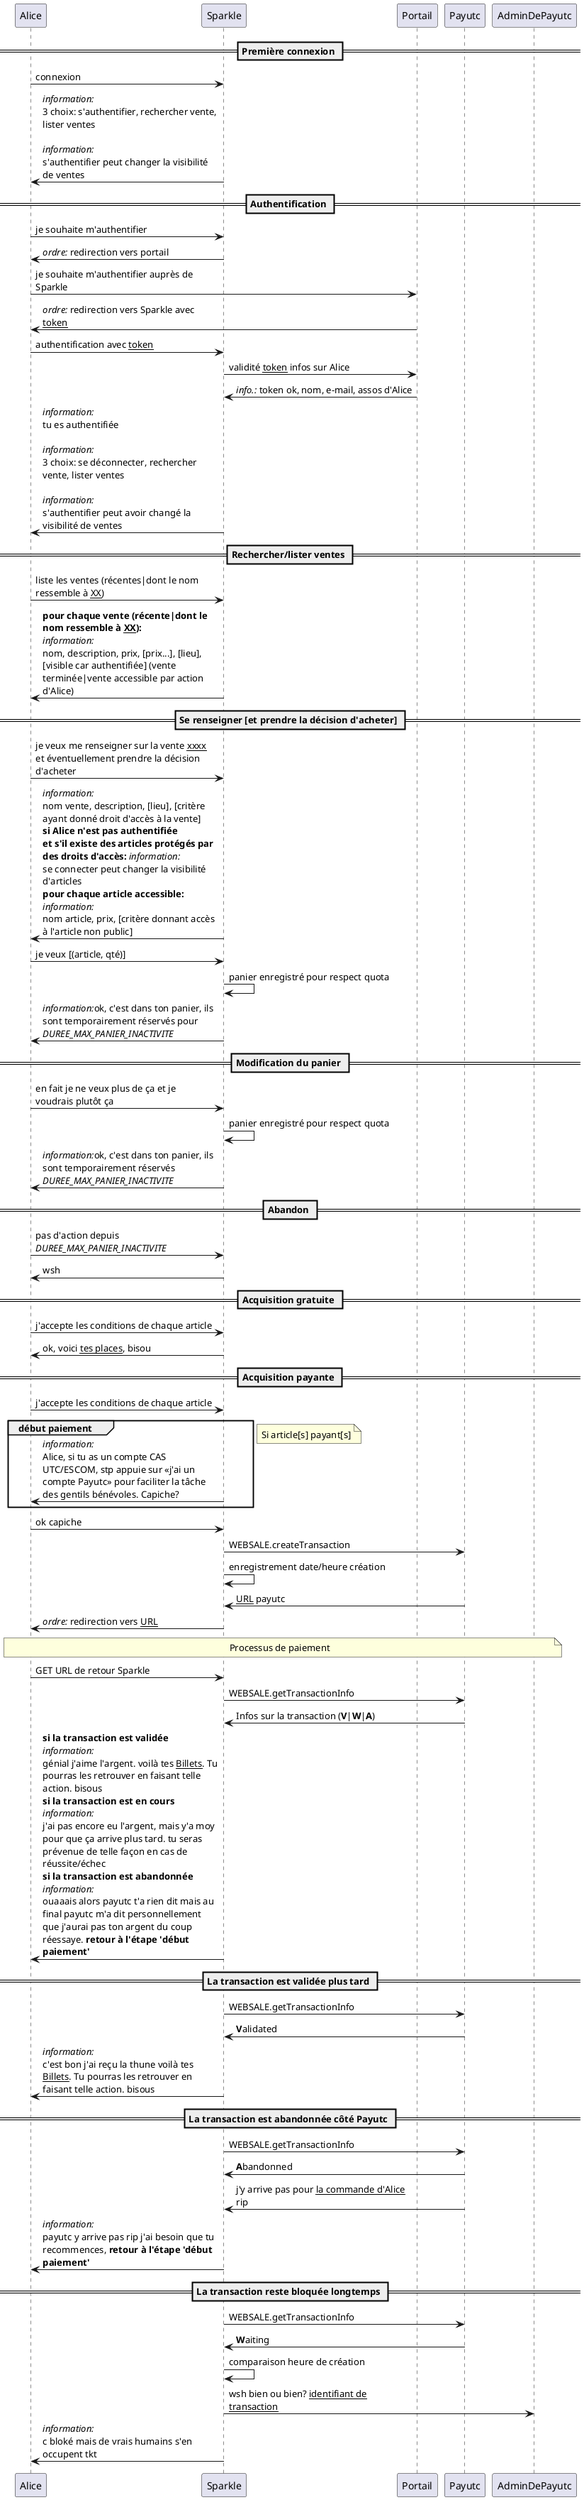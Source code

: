 @startuml
skinparam maxMessageSize 250

== Première connexion ==
Alice -> Sparkle : connexion
Sparkle -> Alice : //information://\n3 choix: s'authentifier, rechercher vente, lister ventes\n\n//information://\ns'authentifier peut changer la visibilité de ventes

== Authentification ==
Alice -> Sparkle : je souhaite m'authentifier
Sparkle -> Alice : //ordre:// redirection vers portail
Alice -> Portail : je souhaite m'authentifier auprès de Sparkle
Portail -> Alice : //ordre:// redirection vers Sparkle avec __token__
Alice -> Sparkle : authentification avec __token__
Sparkle -> Portail : validité __token__ infos sur Alice
Portail -> Sparkle : //info.:// token ok, nom, e-mail, assos d'Alice
Sparkle -> Alice : //information://\ntu es authentifiée\n\n//information://\n3 choix: se déconnecter, rechercher vente, lister ventes\n\n//information://\ns'authentifier peut avoir changé la visibilité de ventes

== Rechercher/lister ventes ==
Alice -> Sparkle : liste les ventes (récentes|dont le nom ressemble à __XX__)
Sparkle -> Alice : **pour chaque vente (récente|dont le nom ressemble à __XX__):**\n//information://\nnom, description, prix, [prix...], [lieu], [visible car authentifiée] (vente terminée|vente accessible par action d'Alice)

== Se renseigner [et prendre la décision d'acheter] ==
Alice -> Sparkle : je veux me renseigner sur la vente __xxxx__ et éventuellement prendre la décision d'acheter
Sparkle -> Alice : //information://\nnom vente, description, [lieu], [critère ayant donné droit d'accès à la vente]\n**si Alice n'est pas authentifiée**\n**et s'il existe des articles protégés par des droits d'accès:** //information://\nse connecter peut changer la visibilité d'articles\n**pour chaque article accessible:**\n//information://\nnom article, prix, [critère donnant accès à l'article non public]
Alice -> Sparkle : je veux [(article, qté)]
Sparkle -> Sparkle : panier enregistré pour respect quota
Sparkle -> Alice : //information://ok, c'est dans ton panier, ils sont temporairement réservés pour //DUREE_MAX_PANIER_INACTIVITE//

== Modification du panier ==
Alice -> Sparkle : en fait je ne veux plus de ça et je voudrais plutôt ça
Sparkle -> Sparkle : panier enregistré pour respect quota
Sparkle -> Alice : //information://ok, c'est dans ton panier, ils sont temporairement réservés //DUREE_MAX_PANIER_INACTIVITE//

== Abandon ==
Alice -> Sparkle : pas d'action depuis //DUREE_MAX_PANIER_INACTIVITE//
Sparkle -> Alice : wsh

== Acquisition gratuite ==
Alice -> Sparkle : j'accepte les conditions de chaque article
Sparkle -> Alice : ok, voici __tes places__, bisou

== Acquisition payante ==
Alice -> Sparkle : j'accepte les conditions de chaque article
group début paiement
Sparkle -> Alice : //information://\nAlice, si tu as un compte CAS UTC/ESCOM, stp appuie sur «j'ai un compte Payutc» pour faciliter la tâche des gentils bénévoles. Capiche?
end
note right
  Si article[s] payant[s]
end note
Alice -> Sparkle : ok capiche
Sparkle -> Payutc : WEBSALE.createTransaction
Sparkle -> Sparkle : enregistrement date/heure création
Payutc -> Sparkle : __URL__ payutc
Sparkle -> Alice : //ordre:// redirection vers __URL__
note across: Processus de paiement
Alice -> Sparkle : GET URL de retour Sparkle
Sparkle -> Payutc : WEBSALE.getTransactionInfo
Payutc -> Sparkle : Infos sur la transaction (**V**|**W**|**A**)

Sparkle -> Alice : **si la transaction est validée**\n//information://\ngénial j'aime l'argent. voilà tes __Billets__. Tu pourras les retrouver en faisant telle action. bisous\n**si la transaction est en cours**\n//information://\nj'ai pas encore eu l'argent, mais y'a moy pour que ça arrive plus tard. tu seras prévenue de telle façon en cas de réussite/échec\n**si la transaction est abandonnée**\n//information://\nouaaais alors payutc t'a rien dit mais au final payutc m'a dit personnellement que j'aurai pas ton argent du coup réessaye. **retour à l'étape 'début paiement'**

== La transaction est validée plus tard ==
Sparkle -> Payutc : WEBSALE.getTransactionInfo
Payutc -> Sparkle : **V**alidated
Sparkle -> Alice : //information://\nc'est bon j'ai reçu la thune voilà tes __Billets__. Tu pourras les retrouver en faisant telle action. bisous

== La transaction est abandonnée côté Payutc ==
Sparkle -> Payutc : WEBSALE.getTransactionInfo
Payutc -> Sparkle : **A**bandonned
Payutc -> Sparkle : j'y arrive pas pour __la commande d'Alice__ rip
Sparkle -> Alice : //information://\npayutc y arrive pas rip j'ai besoin que tu recommences, **retour à l'étape 'début paiement'**

== La transaction reste bloquée longtemps ==
Sparkle -> Payutc : WEBSALE.getTransactionInfo
Payutc -> Sparkle : **W**aiting
Sparkle -> Sparkle : comparaison heure de création
Sparkle -> AdminDePayutc : wsh bien ou bien? __identifiant de transaction__
Sparkle -> Alice : //information://\nc bloké mais de vrais humains s'en occupent tkt
@enduml
